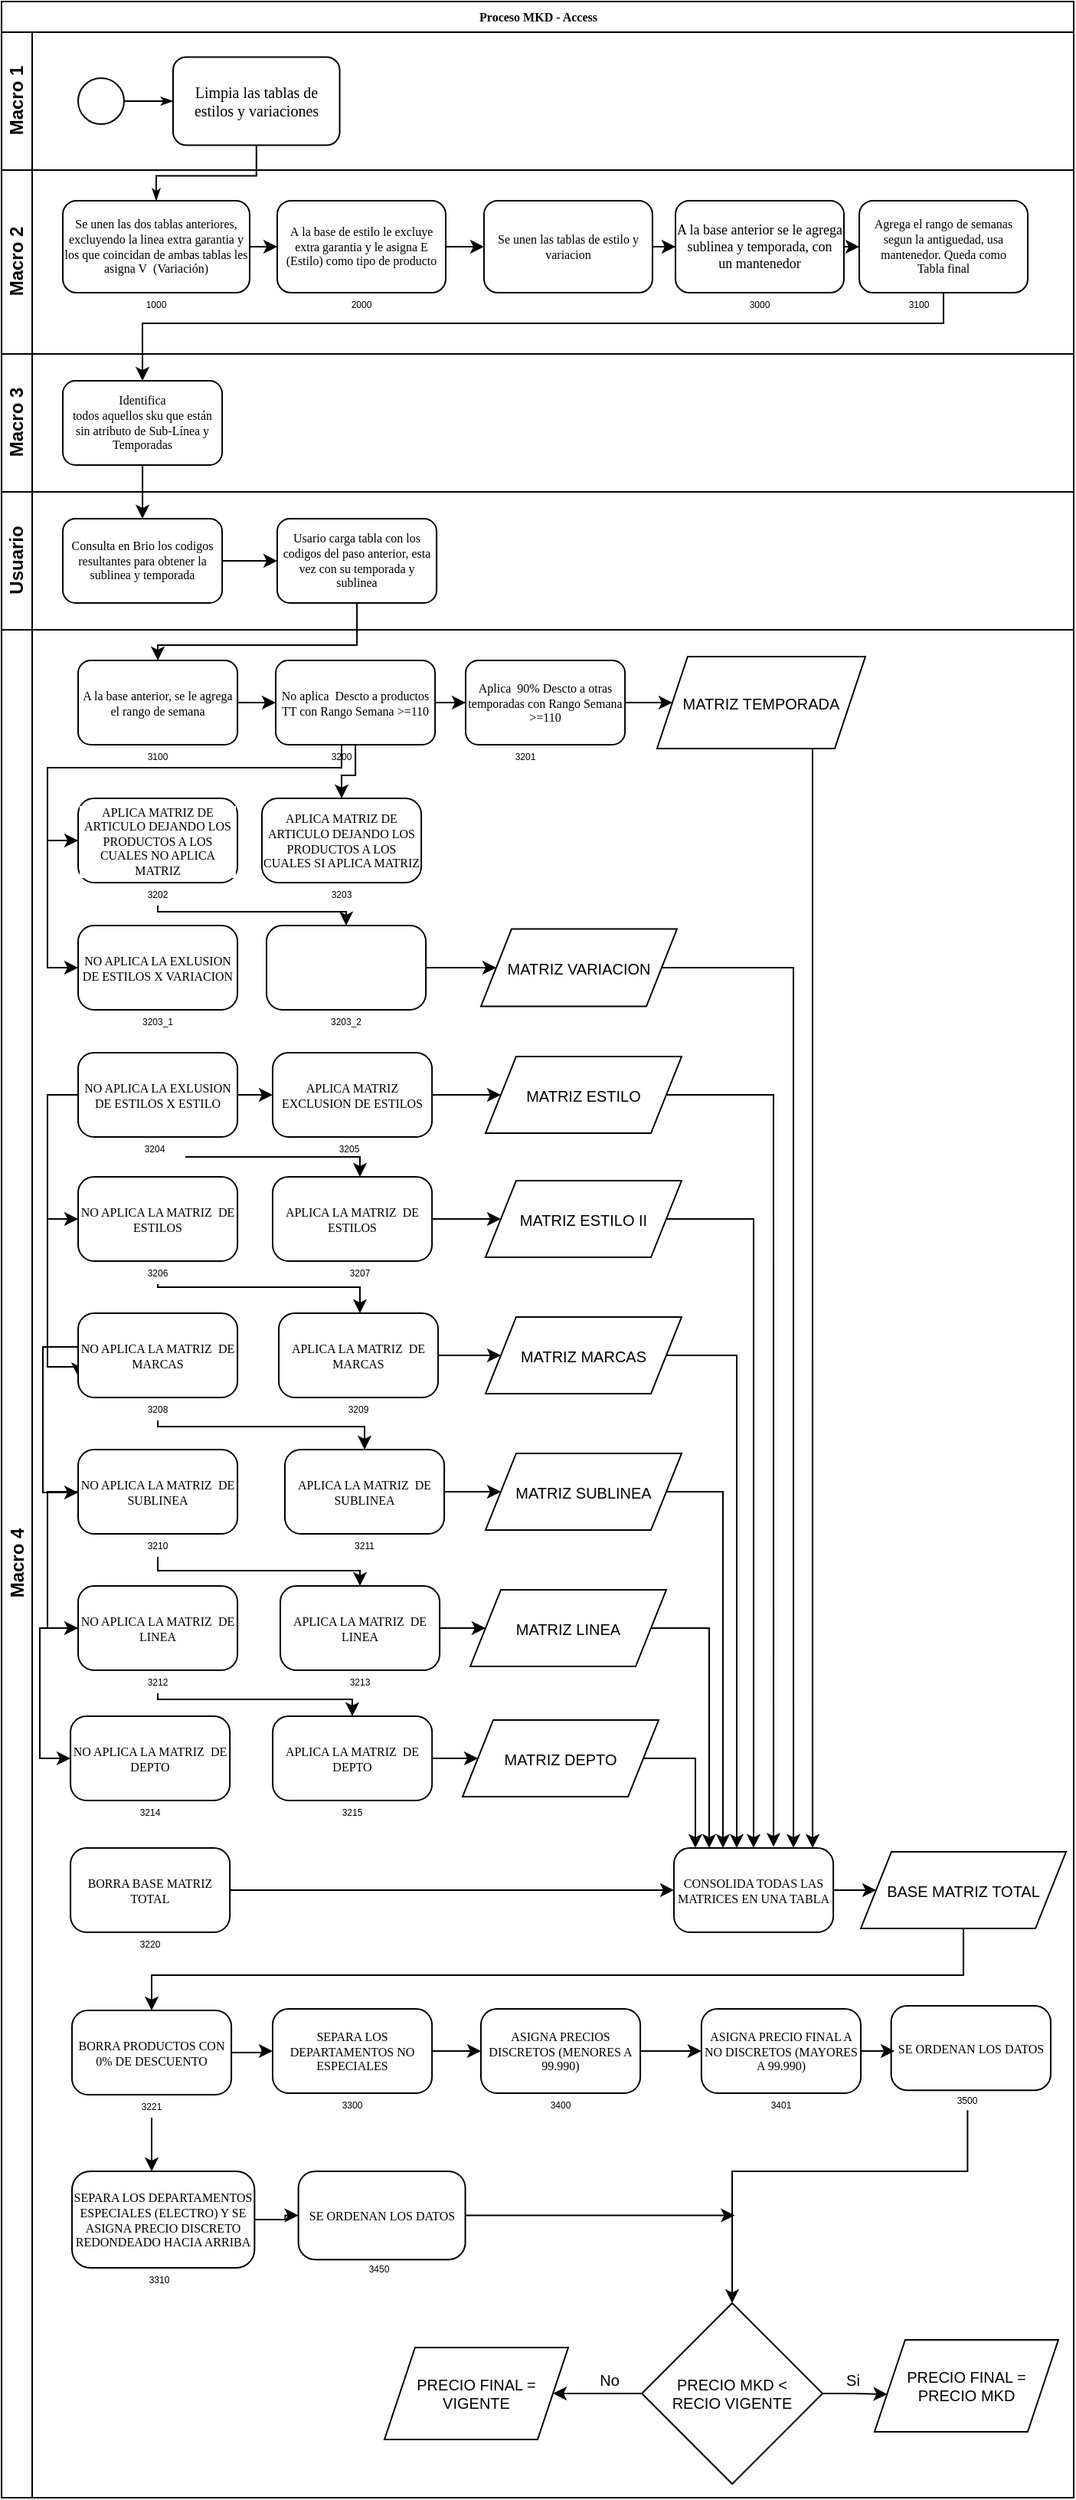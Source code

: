 <mxfile version="14.6.13" type="github">
  <diagram name="Page-1" id="c7488fd3-1785-93aa-aadb-54a6760d102a">
    <mxGraphModel dx="1447" dy="750" grid="0" gridSize="10" guides="1" tooltips="1" connect="1" arrows="1" fold="1" page="1" pageScale="1" pageWidth="1100" pageHeight="850" background="#ffffff" math="0" shadow="0">
      <root>
        <mxCell id="0" />
        <mxCell id="1" parent="0" />
        <mxCell id="2b4e8129b02d487f-1" value="Proceso MKD - Access" style="swimlane;html=1;childLayout=stackLayout;horizontal=1;startSize=20;horizontalStack=0;rounded=0;shadow=0;labelBackgroundColor=none;strokeWidth=1;fontFamily=Verdana;fontSize=8;align=center;" parent="1" vertex="1">
          <mxGeometry x="180" y="70" width="700" height="1629" as="geometry" />
        </mxCell>
        <mxCell id="2b4e8129b02d487f-2" value="Macro 1" style="swimlane;html=1;startSize=20;horizontal=0;" parent="2b4e8129b02d487f-1" vertex="1">
          <mxGeometry y="20" width="700" height="90" as="geometry" />
        </mxCell>
        <mxCell id="2b4e8129b02d487f-18" style="edgeStyle=orthogonalEdgeStyle;rounded=0;html=1;labelBackgroundColor=none;startArrow=none;startFill=0;startSize=5;endArrow=classicThin;endFill=1;endSize=5;jettySize=auto;orthogonalLoop=1;strokeWidth=1;fontFamily=Verdana;fontSize=8" parent="2b4e8129b02d487f-2" source="2b4e8129b02d487f-5" target="2b4e8129b02d487f-6" edge="1">
          <mxGeometry relative="1" as="geometry" />
        </mxCell>
        <mxCell id="2b4e8129b02d487f-5" value="" style="ellipse;whiteSpace=wrap;html=1;rounded=0;shadow=0;labelBackgroundColor=none;strokeWidth=1;fontFamily=Verdana;fontSize=8;align=center;" parent="2b4e8129b02d487f-2" vertex="1">
          <mxGeometry x="50" y="30" width="30" height="30" as="geometry" />
        </mxCell>
        <mxCell id="2b4e8129b02d487f-6" value="Limpia las tablas de estilos y variaciones" style="rounded=1;whiteSpace=wrap;html=1;shadow=0;labelBackgroundColor=none;strokeWidth=1;fontFamily=Verdana;fontSize=10;align=center;" parent="2b4e8129b02d487f-2" vertex="1">
          <mxGeometry x="112" y="16.25" width="108.78" height="57.5" as="geometry" />
        </mxCell>
        <mxCell id="2b4e8129b02d487f-24" style="edgeStyle=orthogonalEdgeStyle;rounded=0;html=1;labelBackgroundColor=none;startArrow=none;startFill=0;startSize=5;endArrow=classicThin;endFill=1;endSize=5;jettySize=auto;orthogonalLoop=1;strokeWidth=1;fontFamily=Verdana;fontSize=8" parent="2b4e8129b02d487f-1" source="2b4e8129b02d487f-6" target="2b4e8129b02d487f-12" edge="1">
          <mxGeometry relative="1" as="geometry" />
        </mxCell>
        <mxCell id="2b4e8129b02d487f-3" value="Macro 2" style="swimlane;html=1;startSize=20;horizontal=0;" parent="2b4e8129b02d487f-1" vertex="1">
          <mxGeometry y="110" width="700" height="120" as="geometry" />
        </mxCell>
        <mxCell id="4VyyNgtOQg0zBXDYQDEN-12" style="edgeStyle=orthogonalEdgeStyle;rounded=0;orthogonalLoop=1;jettySize=auto;html=1;entryX=0;entryY=0.5;entryDx=0;entryDy=0;" parent="2b4e8129b02d487f-3" source="2b4e8129b02d487f-12" target="4VyyNgtOQg0zBXDYQDEN-10" edge="1">
          <mxGeometry relative="1" as="geometry" />
        </mxCell>
        <mxCell id="2b4e8129b02d487f-12" value="&lt;p style=&quot;margin-top: 0pt ; margin-bottom: 0pt ; margin-left: 0in ; text-indent: 0in&quot;&gt;&lt;span style=&quot;font-family: &amp;#34;calibri&amp;#34;&quot;&gt;Se unen las dos tablas anteriores, excluyendo la linea extra garantia y los que coincidan de ambas tablas les asigna V&amp;nbsp; (Variación)&lt;/span&gt;&lt;/p&gt;" style="rounded=1;whiteSpace=wrap;html=1;shadow=0;labelBackgroundColor=none;strokeWidth=1;fontFamily=Verdana;fontSize=8;align=center;" parent="2b4e8129b02d487f-3" vertex="1">
          <mxGeometry x="40" y="20" width="122" height="60" as="geometry" />
        </mxCell>
        <mxCell id="4VyyNgtOQg0zBXDYQDEN-14" style="edgeStyle=orthogonalEdgeStyle;rounded=0;orthogonalLoop=1;jettySize=auto;html=1;entryX=0;entryY=0.5;entryDx=0;entryDy=0;" parent="2b4e8129b02d487f-3" source="4VyyNgtOQg0zBXDYQDEN-10" target="4VyyNgtOQg0zBXDYQDEN-13" edge="1">
          <mxGeometry relative="1" as="geometry" />
        </mxCell>
        <mxCell id="4VyyNgtOQg0zBXDYQDEN-10" value="&lt;p style=&quot;margin-top: 0pt ; margin-bottom: 0pt ; margin-left: 0in ; text-indent: 0in&quot;&gt;&lt;span style=&quot;font-family: &amp;#34;calibri&amp;#34;&quot;&gt;A&amp;nbsp;&lt;/span&gt;&lt;span style=&quot;font-family: &amp;#34;calibri&amp;#34; ; vertical-align: baseline&quot;&gt;la base de estilo le excluye extra garantia y le asigna E (Estilo) como tipo de producto&lt;/span&gt;&lt;/p&gt;" style="rounded=1;whiteSpace=wrap;html=1;shadow=0;labelBackgroundColor=none;strokeWidth=1;fontFamily=Verdana;fontSize=8;align=center;" parent="2b4e8129b02d487f-3" vertex="1">
          <mxGeometry x="180" y="20" width="110" height="60" as="geometry" />
        </mxCell>
        <mxCell id="4VyyNgtOQg0zBXDYQDEN-17" style="edgeStyle=orthogonalEdgeStyle;rounded=0;orthogonalLoop=1;jettySize=auto;html=1;entryX=0;entryY=0.5;entryDx=0;entryDy=0;" parent="2b4e8129b02d487f-3" source="4VyyNgtOQg0zBXDYQDEN-13" target="4VyyNgtOQg0zBXDYQDEN-16" edge="1">
          <mxGeometry relative="1" as="geometry" />
        </mxCell>
        <mxCell id="4VyyNgtOQg0zBXDYQDEN-13" value="&lt;p style=&quot;margin-top: 0pt ; margin-bottom: 0pt ; margin-left: 0in ; text-indent: 0in&quot;&gt;&lt;span style=&quot;font-family: &amp;#34;calibri&amp;#34;&quot;&gt;Se unen&amp;nbsp;&lt;/span&gt;&lt;span style=&quot;font-family: &amp;#34;calibri&amp;#34; ; vertical-align: baseline&quot;&gt;las tablas de estilo y variacion&lt;/span&gt;&lt;/p&gt;" style="rounded=1;whiteSpace=wrap;html=1;shadow=0;labelBackgroundColor=none;strokeWidth=1;fontFamily=Verdana;fontSize=8;align=center;" parent="2b4e8129b02d487f-3" vertex="1">
          <mxGeometry x="315" y="20" width="110" height="60" as="geometry" />
        </mxCell>
        <mxCell id="4VyyNgtOQg0zBXDYQDEN-20" style="edgeStyle=orthogonalEdgeStyle;rounded=0;orthogonalLoop=1;jettySize=auto;html=1;entryX=0;entryY=0.5;entryDx=0;entryDy=0;" parent="2b4e8129b02d487f-3" source="4VyyNgtOQg0zBXDYQDEN-16" target="4VyyNgtOQg0zBXDYQDEN-19" edge="1">
          <mxGeometry relative="1" as="geometry" />
        </mxCell>
        <mxCell id="4VyyNgtOQg0zBXDYQDEN-16" value="&lt;p style=&quot;margin-top: 0pt ; margin-bottom: 0pt ; margin-left: 0in ; text-indent: 0in ; font-size: 9px&quot;&gt;&lt;span style=&quot;font-family: &amp;#34;calibri&amp;#34;&quot;&gt;A la base anterior&lt;/span&gt;&lt;span style=&quot;font-family: &amp;#34;calibri&amp;#34; ; vertical-align: baseline&quot;&gt; se le agrega sublinea y temporada, con&lt;br&gt;un mantenedor&lt;/span&gt;&lt;/p&gt;" style="rounded=1;whiteSpace=wrap;html=1;shadow=0;labelBackgroundColor=none;strokeWidth=1;fontFamily=Verdana;fontSize=8;align=center;" parent="2b4e8129b02d487f-3" vertex="1">
          <mxGeometry x="440" y="20" width="110" height="60" as="geometry" />
        </mxCell>
        <mxCell id="4VyyNgtOQg0zBXDYQDEN-19" value="&lt;p style=&quot;margin-top: 0pt ; margin-bottom: 0pt ; margin-left: 0in ; text-indent: 0in&quot;&gt;&lt;font style=&quot;font-size: 8px&quot;&gt;&lt;span style=&quot;font-family: &amp;#34;calibri&amp;#34;&quot;&gt;Agrega el&amp;nbsp;&lt;/span&gt;&lt;span style=&quot;font-family: &amp;#34;calibri&amp;#34; ; vertical-align: baseline&quot;&gt;rango &lt;/span&gt;&lt;span style=&quot;font-family: &amp;#34;calibri&amp;#34;&quot;&gt;de semanas segun la antiguedad, usa&lt;br&gt;mantenedor. Queda&amp;nbsp;&lt;/span&gt;&lt;/font&gt;&lt;span style=&quot;font-family: &amp;#34;calibri&amp;#34; ; text-indent: 0in&quot;&gt;como&lt;/span&gt;&lt;/p&gt;&lt;p style=&quot;margin-top: 0pt ; margin-bottom: 0pt ; margin-left: 0in ; text-indent: 0in&quot;&gt;&lt;span style=&quot;font-family: &amp;#34;calibri&amp;#34;&quot;&gt;&lt;font style=&quot;font-size: 8px&quot;&gt;Tabla final&lt;/font&gt;&lt;/span&gt;&lt;/p&gt;" style="rounded=1;whiteSpace=wrap;html=1;shadow=0;labelBackgroundColor=none;strokeWidth=1;fontFamily=Verdana;fontSize=8;align=center;" parent="2b4e8129b02d487f-3" vertex="1">
          <mxGeometry x="560" y="20" width="110" height="60" as="geometry" />
        </mxCell>
        <mxCell id="xLXz4MAD2vCh0M7yTRHs-1" value="1000" style="text;html=1;strokeColor=none;fillColor=none;align=center;verticalAlign=middle;whiteSpace=wrap;rounded=0;fontSize=6;" vertex="1" parent="2b4e8129b02d487f-3">
          <mxGeometry x="81.0" y="80" width="40" height="15" as="geometry" />
        </mxCell>
        <mxCell id="xLXz4MAD2vCh0M7yTRHs-2" value="2000" style="text;html=1;strokeColor=none;fillColor=none;align=center;verticalAlign=middle;whiteSpace=wrap;rounded=0;fontSize=6;" vertex="1" parent="2b4e8129b02d487f-3">
          <mxGeometry x="215" y="80" width="40" height="15" as="geometry" />
        </mxCell>
        <mxCell id="xLXz4MAD2vCh0M7yTRHs-15" value="3000" style="text;html=1;strokeColor=none;fillColor=none;align=center;verticalAlign=middle;whiteSpace=wrap;rounded=0;fontSize=6;" vertex="1" parent="2b4e8129b02d487f-3">
          <mxGeometry x="475" y="80" width="40" height="15" as="geometry" />
        </mxCell>
        <mxCell id="xLXz4MAD2vCh0M7yTRHs-16" value="3100" style="text;html=1;strokeColor=none;fillColor=none;align=center;verticalAlign=middle;whiteSpace=wrap;rounded=0;fontSize=6;" vertex="1" parent="2b4e8129b02d487f-3">
          <mxGeometry x="579" y="80" width="40" height="15" as="geometry" />
        </mxCell>
        <mxCell id="2b4e8129b02d487f-4" value="Macro 3" style="swimlane;html=1;startSize=20;horizontal=0;" parent="2b4e8129b02d487f-1" vertex="1">
          <mxGeometry y="230" width="700" height="90" as="geometry">
            <mxRectangle y="110" width="680" height="20" as="alternateBounds" />
          </mxGeometry>
        </mxCell>
        <mxCell id="2b4e8129b02d487f-14" value="&lt;p style=&quot;margin-top: 0pt; margin-bottom: 0pt; margin-left: 0in; text-indent: 0in; font-size: 8px;&quot;&gt;&lt;span style=&quot;font-family: calibri; font-size: 8px;&quot;&gt;Identifica&lt;br style=&quot;font-size: 8px;&quot;&gt;todos aquellos sku que están&lt;/span&gt;&lt;span style=&quot;font-family: calibri; vertical-align: baseline; font-size: 8px;&quot;&gt; sin atributo de Sub-Línea y&lt;br style=&quot;font-size: 8px;&quot;&gt;Temporadas&lt;/span&gt;&lt;/p&gt;" style="rounded=1;whiteSpace=wrap;html=1;shadow=0;labelBackgroundColor=none;strokeWidth=1;fontFamily=Verdana;fontSize=8;align=center;" parent="2b4e8129b02d487f-4" vertex="1">
          <mxGeometry x="40" y="17.5" width="104.05" height="55" as="geometry" />
        </mxCell>
        <mxCell id="4VyyNgtOQg0zBXDYQDEN-2" value="Usuario" style="swimlane;html=1;startSize=20;horizontal=0;" parent="2b4e8129b02d487f-1" vertex="1">
          <mxGeometry y="320" width="700" height="90" as="geometry" />
        </mxCell>
        <mxCell id="4VyyNgtOQg0zBXDYQDEN-42" style="edgeStyle=orthogonalEdgeStyle;rounded=0;orthogonalLoop=1;jettySize=auto;html=1;entryX=0;entryY=0.5;entryDx=0;entryDy=0;fontSize=8;" parent="4VyyNgtOQg0zBXDYQDEN-2" source="4VyyNgtOQg0zBXDYQDEN-36" target="4VyyNgtOQg0zBXDYQDEN-41" edge="1">
          <mxGeometry relative="1" as="geometry" />
        </mxCell>
        <mxCell id="4VyyNgtOQg0zBXDYQDEN-36" value="&lt;p style=&quot;margin-top: 0pt ; margin-bottom: 0pt ; margin-left: 0in ; text-indent: 0in ; font-size: 8px&quot;&gt;&lt;font face=&quot;calibri&quot;&gt;Consulta en Brio los codigos resultantes para obtener la sublinea y temporada&lt;/font&gt;&lt;/p&gt;" style="rounded=1;whiteSpace=wrap;html=1;shadow=0;labelBackgroundColor=none;strokeWidth=1;fontFamily=Verdana;fontSize=8;align=center;" parent="4VyyNgtOQg0zBXDYQDEN-2" vertex="1">
          <mxGeometry x="40" y="17.5" width="104.05" height="55" as="geometry" />
        </mxCell>
        <mxCell id="4VyyNgtOQg0zBXDYQDEN-41" value="&lt;font face=&quot;calibri&quot;&gt;Usario carga tabla con los codigos del paso anterior, esta vez con su temporada y sublinea&lt;/font&gt;" style="rounded=1;whiteSpace=wrap;html=1;shadow=0;labelBackgroundColor=none;strokeWidth=1;fontFamily=Verdana;fontSize=8;align=center;" parent="4VyyNgtOQg0zBXDYQDEN-2" vertex="1">
          <mxGeometry x="180" y="17.5" width="104.05" height="55" as="geometry" />
        </mxCell>
        <mxCell id="4VyyNgtOQg0zBXDYQDEN-25" style="edgeStyle=orthogonalEdgeStyle;rounded=0;orthogonalLoop=1;jettySize=auto;html=1;entryX=0.5;entryY=0;entryDx=0;entryDy=0;" parent="2b4e8129b02d487f-1" source="4VyyNgtOQg0zBXDYQDEN-19" target="2b4e8129b02d487f-14" edge="1">
          <mxGeometry relative="1" as="geometry">
            <mxPoint x="615" y="220" as="targetPoint" />
            <Array as="points">
              <mxPoint x="615" y="210" />
              <mxPoint x="92" y="210" />
            </Array>
          </mxGeometry>
        </mxCell>
        <mxCell id="4VyyNgtOQg0zBXDYQDEN-47" style="edgeStyle=orthogonalEdgeStyle;rounded=0;orthogonalLoop=1;jettySize=auto;html=1;entryX=0.5;entryY=0;entryDx=0;entryDy=0;fontSize=8;" parent="2b4e8129b02d487f-1" source="4VyyNgtOQg0zBXDYQDEN-41" target="4VyyNgtOQg0zBXDYQDEN-45" edge="1">
          <mxGeometry relative="1" as="geometry">
            <Array as="points">
              <mxPoint x="232" y="420" />
              <mxPoint x="102" y="420" />
            </Array>
          </mxGeometry>
        </mxCell>
        <mxCell id="4VyyNgtOQg0zBXDYQDEN-60" style="edgeStyle=orthogonalEdgeStyle;rounded=0;orthogonalLoop=1;jettySize=auto;html=1;entryX=0.5;entryY=0;entryDx=0;entryDy=0;fontSize=6;" parent="2b4e8129b02d487f-1" source="2b4e8129b02d487f-14" target="4VyyNgtOQg0zBXDYQDEN-36" edge="1">
          <mxGeometry relative="1" as="geometry" />
        </mxCell>
        <mxCell id="4VyyNgtOQg0zBXDYQDEN-43" value="Macro 4" style="swimlane;html=1;startSize=20;horizontal=0;" parent="2b4e8129b02d487f-1" vertex="1">
          <mxGeometry y="410" width="700" height="1219" as="geometry">
            <mxRectangle y="110" width="680" height="20" as="alternateBounds" />
          </mxGeometry>
        </mxCell>
        <mxCell id="4VyyNgtOQg0zBXDYQDEN-62" style="edgeStyle=orthogonalEdgeStyle;rounded=0;orthogonalLoop=1;jettySize=auto;html=1;entryX=0;entryY=0.5;entryDx=0;entryDy=0;fontSize=6;" parent="4VyyNgtOQg0zBXDYQDEN-43" source="4VyyNgtOQg0zBXDYQDEN-45" target="4VyyNgtOQg0zBXDYQDEN-61" edge="1">
          <mxGeometry relative="1" as="geometry" />
        </mxCell>
        <mxCell id="4VyyNgtOQg0zBXDYQDEN-45" value="&lt;font face=&quot;calibri&quot;&gt;A la base anterior, se le agrega el rango de semana&lt;/font&gt;" style="rounded=1;whiteSpace=wrap;html=1;shadow=0;labelBackgroundColor=none;strokeWidth=1;fontFamily=Verdana;fontSize=8;align=center;" parent="4VyyNgtOQg0zBXDYQDEN-43" vertex="1">
          <mxGeometry x="50" y="20" width="104.05" height="55" as="geometry" />
        </mxCell>
        <mxCell id="4VyyNgtOQg0zBXDYQDEN-53" value="3100" style="text;html=1;strokeColor=none;fillColor=none;align=center;verticalAlign=middle;whiteSpace=wrap;rounded=0;fontSize=6;" parent="4VyyNgtOQg0zBXDYQDEN-43" vertex="1">
          <mxGeometry x="82.03" y="75" width="40" height="15" as="geometry" />
        </mxCell>
        <mxCell id="4VyyNgtOQg0zBXDYQDEN-66" style="edgeStyle=orthogonalEdgeStyle;rounded=0;orthogonalLoop=1;jettySize=auto;html=1;entryX=0;entryY=0.5;entryDx=0;entryDy=0;fontSize=6;" parent="4VyyNgtOQg0zBXDYQDEN-43" source="4VyyNgtOQg0zBXDYQDEN-61" target="4VyyNgtOQg0zBXDYQDEN-64" edge="1">
          <mxGeometry relative="1" as="geometry" />
        </mxCell>
        <mxCell id="xLXz4MAD2vCh0M7yTRHs-23" style="edgeStyle=orthogonalEdgeStyle;rounded=0;orthogonalLoop=1;jettySize=auto;html=1;entryX=0;entryY=0.5;entryDx=0;entryDy=0;fontSize=10;" edge="1" parent="4VyyNgtOQg0zBXDYQDEN-43" source="4VyyNgtOQg0zBXDYQDEN-61" target="4VyyNgtOQg0zBXDYQDEN-67">
          <mxGeometry relative="1" as="geometry">
            <Array as="points">
              <mxPoint x="222" y="90" />
              <mxPoint x="30" y="90" />
              <mxPoint x="30" y="138" />
            </Array>
          </mxGeometry>
        </mxCell>
        <mxCell id="xLXz4MAD2vCh0M7yTRHs-24" style="edgeStyle=orthogonalEdgeStyle;rounded=0;orthogonalLoop=1;jettySize=auto;html=1;entryX=0.5;entryY=0;entryDx=0;entryDy=0;fontSize=10;" edge="1" parent="4VyyNgtOQg0zBXDYQDEN-43" source="4VyyNgtOQg0zBXDYQDEN-61" target="4VyyNgtOQg0zBXDYQDEN-70">
          <mxGeometry relative="1" as="geometry" />
        </mxCell>
        <mxCell id="4VyyNgtOQg0zBXDYQDEN-61" value="&lt;font face=&quot;calibri&quot;&gt;No aplica&amp;nbsp; Descto a productos TT con Rango Semana &amp;gt;=110&lt;/font&gt;" style="rounded=1;whiteSpace=wrap;html=1;shadow=0;labelBackgroundColor=none;strokeWidth=1;fontFamily=Verdana;fontSize=8;align=center;" parent="4VyyNgtOQg0zBXDYQDEN-43" vertex="1">
          <mxGeometry x="179" y="20" width="104.05" height="55" as="geometry" />
        </mxCell>
        <mxCell id="4VyyNgtOQg0zBXDYQDEN-63" value="3200" style="text;html=1;strokeColor=none;fillColor=none;align=center;verticalAlign=middle;whiteSpace=wrap;rounded=0;fontSize=6;" parent="4VyyNgtOQg0zBXDYQDEN-43" vertex="1">
          <mxGeometry x="202.03" y="75" width="40" height="15" as="geometry" />
        </mxCell>
        <mxCell id="xLXz4MAD2vCh0M7yTRHs-22" style="edgeStyle=orthogonalEdgeStyle;rounded=0;orthogonalLoop=1;jettySize=auto;html=1;entryX=0;entryY=0.5;entryDx=0;entryDy=0;fontSize=10;" edge="1" parent="4VyyNgtOQg0zBXDYQDEN-43" source="4VyyNgtOQg0zBXDYQDEN-64" target="xLXz4MAD2vCh0M7yTRHs-18">
          <mxGeometry relative="1" as="geometry" />
        </mxCell>
        <mxCell id="4VyyNgtOQg0zBXDYQDEN-64" value="&lt;font face=&quot;calibri&quot;&gt;Aplica&amp;nbsp; 90% Descto a otras temporadas&amp;nbsp;&lt;/font&gt;&lt;span style=&quot;font-family: &amp;#34;calibri&amp;#34;&quot;&gt;con Rango Semana &amp;gt;=110&lt;/span&gt;" style="rounded=1;whiteSpace=wrap;html=1;shadow=0;labelBackgroundColor=none;strokeWidth=1;fontFamily=Verdana;fontSize=8;align=center;" parent="4VyyNgtOQg0zBXDYQDEN-43" vertex="1">
          <mxGeometry x="303" y="20" width="104.05" height="55" as="geometry" />
        </mxCell>
        <mxCell id="4VyyNgtOQg0zBXDYQDEN-65" value="3201" style="text;html=1;strokeColor=none;fillColor=none;align=center;verticalAlign=middle;whiteSpace=wrap;rounded=0;fontSize=6;" parent="4VyyNgtOQg0zBXDYQDEN-43" vertex="1">
          <mxGeometry x="322.03" y="75" width="40" height="15" as="geometry" />
        </mxCell>
        <mxCell id="xLXz4MAD2vCh0M7yTRHs-171" style="edgeStyle=orthogonalEdgeStyle;rounded=0;orthogonalLoop=1;jettySize=auto;html=1;entryX=0.87;entryY=0;entryDx=0;entryDy=0;entryPerimeter=0;fontSize=10;" edge="1" parent="4VyyNgtOQg0zBXDYQDEN-43" source="xLXz4MAD2vCh0M7yTRHs-18" target="xLXz4MAD2vCh0M7yTRHs-158">
          <mxGeometry relative="1" as="geometry">
            <Array as="points">
              <mxPoint x="530" y="436" />
            </Array>
          </mxGeometry>
        </mxCell>
        <mxCell id="xLXz4MAD2vCh0M7yTRHs-18" value="MATRIZ TEMPORADA" style="shape=parallelogram;perimeter=parallelogramPerimeter;whiteSpace=wrap;html=1;fixedSize=1;fontSize=10;" vertex="1" parent="4VyyNgtOQg0zBXDYQDEN-43">
          <mxGeometry x="427.97" y="17.5" width="136.03" height="60" as="geometry" />
        </mxCell>
        <mxCell id="xLXz4MAD2vCh0M7yTRHs-20" value="" style="group" vertex="1" connectable="0" parent="4VyyNgtOQg0zBXDYQDEN-43">
          <mxGeometry x="170" y="110" width="104.05" height="70" as="geometry" />
        </mxCell>
        <mxCell id="4VyyNgtOQg0zBXDYQDEN-70" value="&lt;font face=&quot;calibri&quot;&gt;APLICA MATRIZ DE ARTICULO DEJANDO LOS PRODUCTOS A LOS CUALES SI APLICA MATRIZ&lt;/font&gt;" style="rounded=1;whiteSpace=wrap;html=1;shadow=0;labelBackgroundColor=#ffffff;strokeWidth=1;fontFamily=Verdana;fontSize=8;align=center;arcSize=19;" parent="xLXz4MAD2vCh0M7yTRHs-20" vertex="1">
          <mxGeometry width="104.05" height="55" as="geometry" />
        </mxCell>
        <mxCell id="4VyyNgtOQg0zBXDYQDEN-71" value="3203" style="text;html=1;strokeColor=none;fillColor=none;align=center;verticalAlign=middle;whiteSpace=wrap;rounded=0;fontSize=6;" parent="xLXz4MAD2vCh0M7yTRHs-20" vertex="1">
          <mxGeometry x="32.03" y="55" width="40" height="15" as="geometry" />
        </mxCell>
        <mxCell id="xLXz4MAD2vCh0M7yTRHs-21" value="" style="group" vertex="1" connectable="0" parent="4VyyNgtOQg0zBXDYQDEN-43">
          <mxGeometry x="50" y="110" width="104.05" height="70" as="geometry" />
        </mxCell>
        <mxCell id="4VyyNgtOQg0zBXDYQDEN-67" value="&lt;font face=&quot;calibri&quot;&gt;APLICA MATRIZ DE ARTICULO DEJANDO LOS PRODUCTOS A LOS CUALES NO APLICA MATRIZ&lt;/font&gt;" style="rounded=1;whiteSpace=wrap;html=1;shadow=0;labelBackgroundColor=#ffffff;strokeWidth=1;fontFamily=Verdana;fontSize=8;align=center;arcSize=19;" parent="xLXz4MAD2vCh0M7yTRHs-21" vertex="1">
          <mxGeometry width="104.05" height="55" as="geometry" />
        </mxCell>
        <mxCell id="4VyyNgtOQg0zBXDYQDEN-68" value="3202" style="text;html=1;strokeColor=none;fillColor=none;align=center;verticalAlign=middle;whiteSpace=wrap;rounded=0;fontSize=6;" parent="xLXz4MAD2vCh0M7yTRHs-21" vertex="1">
          <mxGeometry x="32.03" y="55" width="40" height="15" as="geometry" />
        </mxCell>
        <mxCell id="4VyyNgtOQg0zBXDYQDEN-89" value="" style="group" parent="4VyyNgtOQg0zBXDYQDEN-43" vertex="1" connectable="0">
          <mxGeometry x="50.0" y="276" width="104.05" height="70" as="geometry" />
        </mxCell>
        <mxCell id="4VyyNgtOQg0zBXDYQDEN-85" value="NO APLICA LA EXLUSION DE ESTILOS X ESTILO" style="rounded=1;whiteSpace=wrap;html=1;shadow=0;labelBackgroundColor=#ffffff;strokeWidth=1;fontFamily=Verdana;fontSize=8;align=center;arcSize=19;" parent="4VyyNgtOQg0zBXDYQDEN-89" vertex="1">
          <mxGeometry width="104.05" height="55" as="geometry" />
        </mxCell>
        <mxCell id="4VyyNgtOQg0zBXDYQDEN-87" value="3204" style="text;html=1;strokeColor=none;fillColor=none;align=center;verticalAlign=middle;whiteSpace=wrap;rounded=0;fontSize=6;" parent="4VyyNgtOQg0zBXDYQDEN-89" vertex="1">
          <mxGeometry x="30" y="55" width="40" height="15" as="geometry" />
        </mxCell>
        <mxCell id="xLXz4MAD2vCh0M7yTRHs-50" style="edgeStyle=orthogonalEdgeStyle;rounded=0;orthogonalLoop=1;jettySize=auto;html=1;entryX=0;entryY=0.75;entryDx=0;entryDy=0;fontSize=10;" edge="1" parent="4VyyNgtOQg0zBXDYQDEN-43" source="4VyyNgtOQg0zBXDYQDEN-108" target="xLXz4MAD2vCh0M7yTRHs-47">
          <mxGeometry relative="1" as="geometry">
            <Array as="points">
              <mxPoint x="30" y="384" />
              <mxPoint x="30" y="481" />
            </Array>
          </mxGeometry>
        </mxCell>
        <mxCell id="4VyyNgtOQg0zBXDYQDEN-108" value="NO APLICA LA MATRIZ&amp;nbsp; DE ESTILOS" style="rounded=1;whiteSpace=wrap;html=1;shadow=0;labelBackgroundColor=#ffffff;strokeWidth=1;fontFamily=Verdana;fontSize=8;align=center;arcSize=19;" parent="4VyyNgtOQg0zBXDYQDEN-43" vertex="1">
          <mxGeometry x="50.0" y="357" width="104.05" height="55" as="geometry" />
        </mxCell>
        <mxCell id="xLXz4MAD2vCh0M7yTRHs-25" value="" style="group" vertex="1" connectable="0" parent="4VyyNgtOQg0zBXDYQDEN-43">
          <mxGeometry x="50" y="193" width="104.05" height="70" as="geometry" />
        </mxCell>
        <mxCell id="xLXz4MAD2vCh0M7yTRHs-26" value="&lt;font face=&quot;calibri&quot;&gt;NO APLICA LA EXLUSION DE ESTILOS X VARIACION&lt;/font&gt;" style="rounded=1;whiteSpace=wrap;html=1;shadow=0;labelBackgroundColor=#ffffff;strokeWidth=1;fontFamily=Verdana;fontSize=8;align=center;arcSize=19;" vertex="1" parent="xLXz4MAD2vCh0M7yTRHs-25">
          <mxGeometry width="104.05" height="55" as="geometry" />
        </mxCell>
        <mxCell id="xLXz4MAD2vCh0M7yTRHs-27" value="3203_1" style="text;html=1;strokeColor=none;fillColor=none;align=center;verticalAlign=middle;whiteSpace=wrap;rounded=0;fontSize=6;" vertex="1" parent="xLXz4MAD2vCh0M7yTRHs-25">
          <mxGeometry x="32.03" y="55" width="40" height="15" as="geometry" />
        </mxCell>
        <mxCell id="xLXz4MAD2vCh0M7yTRHs-28" value="" style="group" vertex="1" connectable="0" parent="4VyyNgtOQg0zBXDYQDEN-43">
          <mxGeometry x="173" y="193" width="104.05" height="70" as="geometry" />
        </mxCell>
        <mxCell id="xLXz4MAD2vCh0M7yTRHs-29" value="" style="rounded=1;whiteSpace=wrap;html=1;shadow=0;labelBackgroundColor=#ffffff;strokeWidth=1;fontFamily=Verdana;fontSize=8;align=center;arcSize=19;" vertex="1" parent="xLXz4MAD2vCh0M7yTRHs-28">
          <mxGeometry width="104.05" height="55" as="geometry" />
        </mxCell>
        <mxCell id="xLXz4MAD2vCh0M7yTRHs-30" value="3203_2" style="text;html=1;strokeColor=none;fillColor=none;align=center;verticalAlign=middle;whiteSpace=wrap;rounded=0;fontSize=6;" vertex="1" parent="xLXz4MAD2vCh0M7yTRHs-28">
          <mxGeometry x="32.03" y="55" width="40" height="15" as="geometry" />
        </mxCell>
        <mxCell id="xLXz4MAD2vCh0M7yTRHs-170" style="edgeStyle=orthogonalEdgeStyle;rounded=0;orthogonalLoop=1;jettySize=auto;html=1;entryX=0.75;entryY=0;entryDx=0;entryDy=0;fontSize=10;" edge="1" parent="4VyyNgtOQg0zBXDYQDEN-43" source="xLXz4MAD2vCh0M7yTRHs-33" target="xLXz4MAD2vCh0M7yTRHs-158">
          <mxGeometry relative="1" as="geometry">
            <Array as="points">
              <mxPoint x="517" y="221" />
            </Array>
          </mxGeometry>
        </mxCell>
        <mxCell id="xLXz4MAD2vCh0M7yTRHs-33" value="MATRIZ VARIACION" style="shape=parallelogram;perimeter=parallelogramPerimeter;whiteSpace=wrap;html=1;fixedSize=1;fontSize=10;" vertex="1" parent="4VyyNgtOQg0zBXDYQDEN-43">
          <mxGeometry x="313" y="195.25" width="128" height="50.5" as="geometry" />
        </mxCell>
        <mxCell id="xLXz4MAD2vCh0M7yTRHs-34" style="edgeStyle=orthogonalEdgeStyle;rounded=0;orthogonalLoop=1;jettySize=auto;html=1;entryX=0;entryY=0.5;entryDx=0;entryDy=0;fontSize=10;" edge="1" parent="4VyyNgtOQg0zBXDYQDEN-43" source="xLXz4MAD2vCh0M7yTRHs-29" target="xLXz4MAD2vCh0M7yTRHs-33">
          <mxGeometry relative="1" as="geometry" />
        </mxCell>
        <mxCell id="4VyyNgtOQg0zBXDYQDEN-103" value="" style="group" parent="4VyyNgtOQg0zBXDYQDEN-43" vertex="1" connectable="0">
          <mxGeometry x="177.0" y="276" width="104.05" height="70" as="geometry" />
        </mxCell>
        <mxCell id="4VyyNgtOQg0zBXDYQDEN-101" value="3205" style="text;html=1;strokeColor=none;fillColor=none;align=center;verticalAlign=middle;whiteSpace=wrap;rounded=0;fontSize=6;" parent="4VyyNgtOQg0zBXDYQDEN-103" vertex="1">
          <mxGeometry x="30" y="55" width="40" height="15" as="geometry" />
        </mxCell>
        <mxCell id="4VyyNgtOQg0zBXDYQDEN-102" value="APLICA MATRIZ EXCLUSION DE ESTILOS" style="rounded=1;whiteSpace=wrap;html=1;shadow=0;labelBackgroundColor=#ffffff;strokeWidth=1;fontFamily=Verdana;fontSize=8;align=center;arcSize=19;" parent="4VyyNgtOQg0zBXDYQDEN-103" vertex="1">
          <mxGeometry width="104.05" height="55" as="geometry" />
        </mxCell>
        <mxCell id="xLXz4MAD2vCh0M7yTRHs-38" style="edgeStyle=orthogonalEdgeStyle;rounded=0;orthogonalLoop=1;jettySize=auto;html=1;entryX=0;entryY=0.5;entryDx=0;entryDy=0;fontSize=10;" edge="1" parent="4VyyNgtOQg0zBXDYQDEN-43" source="4VyyNgtOQg0zBXDYQDEN-85" target="4VyyNgtOQg0zBXDYQDEN-102">
          <mxGeometry relative="1" as="geometry" />
        </mxCell>
        <mxCell id="xLXz4MAD2vCh0M7yTRHs-169" style="edgeStyle=orthogonalEdgeStyle;rounded=0;orthogonalLoop=1;jettySize=auto;html=1;fontSize=10;entryX=0.625;entryY=-0.014;entryDx=0;entryDy=0;entryPerimeter=0;" edge="1" parent="4VyyNgtOQg0zBXDYQDEN-43" source="xLXz4MAD2vCh0M7yTRHs-39" target="xLXz4MAD2vCh0M7yTRHs-158">
          <mxGeometry relative="1" as="geometry">
            <mxPoint x="504" y="794" as="targetPoint" />
            <Array as="points">
              <mxPoint x="504" y="304" />
            </Array>
          </mxGeometry>
        </mxCell>
        <mxCell id="xLXz4MAD2vCh0M7yTRHs-39" value="MATRIZ ESTILO" style="shape=parallelogram;perimeter=parallelogramPerimeter;whiteSpace=wrap;html=1;fixedSize=1;fontSize=10;" vertex="1" parent="4VyyNgtOQg0zBXDYQDEN-43">
          <mxGeometry x="316" y="278.5" width="128" height="50" as="geometry" />
        </mxCell>
        <mxCell id="xLXz4MAD2vCh0M7yTRHs-40" style="edgeStyle=orthogonalEdgeStyle;rounded=0;orthogonalLoop=1;jettySize=auto;html=1;entryX=0;entryY=0.5;entryDx=0;entryDy=0;fontSize=10;" edge="1" parent="4VyyNgtOQg0zBXDYQDEN-43" source="4VyyNgtOQg0zBXDYQDEN-102" target="xLXz4MAD2vCh0M7yTRHs-39">
          <mxGeometry relative="1" as="geometry" />
        </mxCell>
        <mxCell id="xLXz4MAD2vCh0M7yTRHs-41" style="edgeStyle=orthogonalEdgeStyle;rounded=0;orthogonalLoop=1;jettySize=auto;html=1;entryX=0;entryY=0.5;entryDx=0;entryDy=0;fontSize=10;" edge="1" parent="4VyyNgtOQg0zBXDYQDEN-43" source="4VyyNgtOQg0zBXDYQDEN-85" target="4VyyNgtOQg0zBXDYQDEN-108">
          <mxGeometry relative="1" as="geometry">
            <Array as="points">
              <mxPoint x="30" y="304" />
              <mxPoint x="30" y="385" />
            </Array>
          </mxGeometry>
        </mxCell>
        <mxCell id="xLXz4MAD2vCh0M7yTRHs-46" style="edgeStyle=orthogonalEdgeStyle;rounded=0;orthogonalLoop=1;jettySize=auto;html=1;entryX=0;entryY=0.5;entryDx=0;entryDy=0;fontSize=10;" edge="1" parent="4VyyNgtOQg0zBXDYQDEN-43" source="xLXz4MAD2vCh0M7yTRHs-42" target="xLXz4MAD2vCh0M7yTRHs-45">
          <mxGeometry relative="1" as="geometry" />
        </mxCell>
        <mxCell id="xLXz4MAD2vCh0M7yTRHs-42" value="APLICA LA MATRIZ&amp;nbsp; DE ESTILOS" style="rounded=1;whiteSpace=wrap;html=1;shadow=0;labelBackgroundColor=#ffffff;strokeWidth=1;fontFamily=Verdana;fontSize=8;align=center;arcSize=19;" vertex="1" parent="4VyyNgtOQg0zBXDYQDEN-43">
          <mxGeometry x="177.0" y="357" width="104.05" height="55" as="geometry" />
        </mxCell>
        <mxCell id="xLXz4MAD2vCh0M7yTRHs-43" value="3207" style="text;html=1;strokeColor=none;fillColor=none;align=center;verticalAlign=middle;whiteSpace=wrap;rounded=0;fontSize=6;" vertex="1" parent="4VyyNgtOQg0zBXDYQDEN-43">
          <mxGeometry x="214.03" y="412" width="40" height="15" as="geometry" />
        </mxCell>
        <mxCell id="xLXz4MAD2vCh0M7yTRHs-44" style="edgeStyle=orthogonalEdgeStyle;rounded=0;orthogonalLoop=1;jettySize=auto;html=1;fontSize=10;" edge="1" parent="4VyyNgtOQg0zBXDYQDEN-43" source="4VyyNgtOQg0zBXDYQDEN-87" target="xLXz4MAD2vCh0M7yTRHs-42">
          <mxGeometry relative="1" as="geometry">
            <Array as="points">
              <mxPoint x="234" y="344" />
            </Array>
          </mxGeometry>
        </mxCell>
        <mxCell id="xLXz4MAD2vCh0M7yTRHs-168" style="edgeStyle=orthogonalEdgeStyle;rounded=0;orthogonalLoop=1;jettySize=auto;html=1;fontSize=10;" edge="1" parent="4VyyNgtOQg0zBXDYQDEN-43" source="xLXz4MAD2vCh0M7yTRHs-45" target="xLXz4MAD2vCh0M7yTRHs-158">
          <mxGeometry relative="1" as="geometry">
            <Array as="points">
              <mxPoint x="491" y="385" />
            </Array>
          </mxGeometry>
        </mxCell>
        <mxCell id="xLXz4MAD2vCh0M7yTRHs-45" value="MATRIZ ESTILO II" style="shape=parallelogram;perimeter=parallelogramPerimeter;whiteSpace=wrap;html=1;fixedSize=1;fontSize=10;" vertex="1" parent="4VyyNgtOQg0zBXDYQDEN-43">
          <mxGeometry x="316" y="359.5" width="128" height="50" as="geometry" />
        </mxCell>
        <mxCell id="xLXz4MAD2vCh0M7yTRHs-49" value="" style="group" vertex="1" connectable="0" parent="4VyyNgtOQg0zBXDYQDEN-43">
          <mxGeometry x="50.0" y="446" width="104.05" height="70" as="geometry" />
        </mxCell>
        <mxCell id="xLXz4MAD2vCh0M7yTRHs-47" value="NO APLICA LA MATRIZ&amp;nbsp; DE MARCAS" style="rounded=1;whiteSpace=wrap;html=1;shadow=0;labelBackgroundColor=#ffffff;strokeWidth=1;fontFamily=Verdana;fontSize=8;align=center;arcSize=19;" vertex="1" parent="xLXz4MAD2vCh0M7yTRHs-49">
          <mxGeometry width="104.05" height="55" as="geometry" />
        </mxCell>
        <mxCell id="xLXz4MAD2vCh0M7yTRHs-48" value="3208" style="text;html=1;strokeColor=none;fillColor=none;align=center;verticalAlign=middle;whiteSpace=wrap;rounded=0;fontSize=6;" vertex="1" parent="xLXz4MAD2vCh0M7yTRHs-49">
          <mxGeometry x="32.03" y="55" width="40" height="15" as="geometry" />
        </mxCell>
        <mxCell id="xLXz4MAD2vCh0M7yTRHs-52" value="" style="group" vertex="1" connectable="0" parent="4VyyNgtOQg0zBXDYQDEN-43">
          <mxGeometry x="181.0" y="446" width="104.05" height="70" as="geometry" />
        </mxCell>
        <mxCell id="xLXz4MAD2vCh0M7yTRHs-53" value="APLICA LA MATRIZ&amp;nbsp; DE MARCAS" style="rounded=1;whiteSpace=wrap;html=1;shadow=0;labelBackgroundColor=#ffffff;strokeWidth=1;fontFamily=Verdana;fontSize=8;align=center;arcSize=19;" vertex="1" parent="xLXz4MAD2vCh0M7yTRHs-52">
          <mxGeometry width="104.05" height="55" as="geometry" />
        </mxCell>
        <mxCell id="xLXz4MAD2vCh0M7yTRHs-54" value="3209" style="text;html=1;strokeColor=none;fillColor=none;align=center;verticalAlign=middle;whiteSpace=wrap;rounded=0;fontSize=6;" vertex="1" parent="xLXz4MAD2vCh0M7yTRHs-52">
          <mxGeometry x="32.03" y="55" width="40" height="15" as="geometry" />
        </mxCell>
        <mxCell id="xLXz4MAD2vCh0M7yTRHs-56" value="" style="group" vertex="1" connectable="0" parent="4VyyNgtOQg0zBXDYQDEN-43">
          <mxGeometry x="50.0" y="535" width="104.05" height="70" as="geometry" />
        </mxCell>
        <mxCell id="xLXz4MAD2vCh0M7yTRHs-57" value="NO APLICA LA MATRIZ&amp;nbsp; DE SUBLINEA" style="rounded=1;whiteSpace=wrap;html=1;shadow=0;labelBackgroundColor=#ffffff;strokeWidth=1;fontFamily=Verdana;fontSize=8;align=center;arcSize=19;" vertex="1" parent="xLXz4MAD2vCh0M7yTRHs-56">
          <mxGeometry width="104.05" height="55" as="geometry" />
        </mxCell>
        <mxCell id="xLXz4MAD2vCh0M7yTRHs-58" value="3210" style="text;html=1;strokeColor=none;fillColor=none;align=center;verticalAlign=middle;whiteSpace=wrap;rounded=0;fontSize=6;" vertex="1" parent="xLXz4MAD2vCh0M7yTRHs-56">
          <mxGeometry x="32.03" y="55" width="40" height="15" as="geometry" />
        </mxCell>
        <mxCell id="xLXz4MAD2vCh0M7yTRHs-61" style="edgeStyle=orthogonalEdgeStyle;rounded=0;orthogonalLoop=1;jettySize=auto;html=1;entryX=0;entryY=0.5;entryDx=0;entryDy=0;fontSize=10;" edge="1" parent="4VyyNgtOQg0zBXDYQDEN-43" source="xLXz4MAD2vCh0M7yTRHs-47" target="xLXz4MAD2vCh0M7yTRHs-57">
          <mxGeometry relative="1" as="geometry">
            <Array as="points">
              <mxPoint x="27" y="468" />
              <mxPoint x="27" y="563" />
              <mxPoint x="50" y="563" />
            </Array>
          </mxGeometry>
        </mxCell>
        <mxCell id="xLXz4MAD2vCh0M7yTRHs-62" value="" style="group" vertex="1" connectable="0" parent="4VyyNgtOQg0zBXDYQDEN-43">
          <mxGeometry x="185.0" y="535" width="104.05" height="70" as="geometry" />
        </mxCell>
        <mxCell id="xLXz4MAD2vCh0M7yTRHs-63" value="APLICA LA MATRIZ&amp;nbsp; DE SUBLINEA" style="rounded=1;whiteSpace=wrap;html=1;shadow=0;labelBackgroundColor=#ffffff;strokeWidth=1;fontFamily=Verdana;fontSize=8;align=center;arcSize=19;" vertex="1" parent="xLXz4MAD2vCh0M7yTRHs-62">
          <mxGeometry width="104.05" height="55" as="geometry" />
        </mxCell>
        <mxCell id="xLXz4MAD2vCh0M7yTRHs-64" value="3211" style="text;html=1;strokeColor=none;fillColor=none;align=center;verticalAlign=middle;whiteSpace=wrap;rounded=0;fontSize=6;" vertex="1" parent="xLXz4MAD2vCh0M7yTRHs-62">
          <mxGeometry x="32.03" y="55" width="40" height="15" as="geometry" />
        </mxCell>
        <mxCell id="xLXz4MAD2vCh0M7yTRHs-163" style="edgeStyle=orthogonalEdgeStyle;rounded=0;orthogonalLoop=1;jettySize=auto;html=1;fontSize=10;" edge="1" parent="4VyyNgtOQg0zBXDYQDEN-43" source="xLXz4MAD2vCh0M7yTRHs-126" target="xLXz4MAD2vCh0M7yTRHs-158">
          <mxGeometry relative="1" as="geometry">
            <mxPoint x="471" y="801" as="targetPoint" />
            <Array as="points">
              <mxPoint x="471" y="563" />
            </Array>
          </mxGeometry>
        </mxCell>
        <mxCell id="xLXz4MAD2vCh0M7yTRHs-126" value="MATRIZ SUBLINEA" style="shape=parallelogram;perimeter=parallelogramPerimeter;whiteSpace=wrap;html=1;fixedSize=1;fontSize=10;" vertex="1" parent="4VyyNgtOQg0zBXDYQDEN-43">
          <mxGeometry x="316" y="537.5" width="128" height="50" as="geometry" />
        </mxCell>
        <mxCell id="xLXz4MAD2vCh0M7yTRHs-127" style="edgeStyle=orthogonalEdgeStyle;rounded=0;orthogonalLoop=1;jettySize=auto;html=1;entryX=0;entryY=0.5;entryDx=0;entryDy=0;fontSize=10;" edge="1" parent="4VyyNgtOQg0zBXDYQDEN-43" source="xLXz4MAD2vCh0M7yTRHs-63" target="xLXz4MAD2vCh0M7yTRHs-126">
          <mxGeometry relative="1" as="geometry" />
        </mxCell>
        <mxCell id="xLXz4MAD2vCh0M7yTRHs-128" value="" style="group" vertex="1" connectable="0" parent="4VyyNgtOQg0zBXDYQDEN-43">
          <mxGeometry x="50.0" y="624" width="104.05" height="70" as="geometry" />
        </mxCell>
        <mxCell id="xLXz4MAD2vCh0M7yTRHs-129" value="NO APLICA LA MATRIZ&amp;nbsp; DE LINEA" style="rounded=1;whiteSpace=wrap;html=1;shadow=0;labelBackgroundColor=#ffffff;strokeWidth=1;fontFamily=Verdana;fontSize=8;align=center;arcSize=19;" vertex="1" parent="xLXz4MAD2vCh0M7yTRHs-128">
          <mxGeometry width="104.05" height="55" as="geometry" />
        </mxCell>
        <mxCell id="xLXz4MAD2vCh0M7yTRHs-130" value="3212" style="text;html=1;strokeColor=none;fillColor=none;align=center;verticalAlign=middle;whiteSpace=wrap;rounded=0;fontSize=6;" vertex="1" parent="xLXz4MAD2vCh0M7yTRHs-128">
          <mxGeometry x="32.03" y="55" width="40" height="15" as="geometry" />
        </mxCell>
        <mxCell id="xLXz4MAD2vCh0M7yTRHs-131" value="" style="group" vertex="1" connectable="0" parent="4VyyNgtOQg0zBXDYQDEN-43">
          <mxGeometry x="182.01" y="624" width="104.05" height="70" as="geometry" />
        </mxCell>
        <mxCell id="xLXz4MAD2vCh0M7yTRHs-132" value="APLICA LA MATRIZ&amp;nbsp; DE LINEA" style="rounded=1;whiteSpace=wrap;html=1;shadow=0;labelBackgroundColor=#ffffff;strokeWidth=1;fontFamily=Verdana;fontSize=8;align=center;arcSize=19;" vertex="1" parent="xLXz4MAD2vCh0M7yTRHs-131">
          <mxGeometry width="104.05" height="55" as="geometry" />
        </mxCell>
        <mxCell id="xLXz4MAD2vCh0M7yTRHs-133" value="3213" style="text;html=1;strokeColor=none;fillColor=none;align=center;verticalAlign=middle;whiteSpace=wrap;rounded=0;fontSize=6;" vertex="1" parent="xLXz4MAD2vCh0M7yTRHs-131">
          <mxGeometry x="32.03" y="55" width="40" height="15" as="geometry" />
        </mxCell>
        <mxCell id="xLXz4MAD2vCh0M7yTRHs-135" style="edgeStyle=orthogonalEdgeStyle;rounded=0;orthogonalLoop=1;jettySize=auto;html=1;fontSize=10;" edge="1" parent="4VyyNgtOQg0zBXDYQDEN-43" source="xLXz4MAD2vCh0M7yTRHs-58" target="xLXz4MAD2vCh0M7yTRHs-132">
          <mxGeometry relative="1" as="geometry">
            <Array as="points">
              <mxPoint x="102" y="614" />
              <mxPoint x="234" y="614" />
            </Array>
          </mxGeometry>
        </mxCell>
        <mxCell id="xLXz4MAD2vCh0M7yTRHs-137" style="edgeStyle=orthogonalEdgeStyle;rounded=0;orthogonalLoop=1;jettySize=auto;html=1;entryX=0.5;entryY=0;entryDx=0;entryDy=0;fontSize=10;" edge="1" parent="4VyyNgtOQg0zBXDYQDEN-43" source="xLXz4MAD2vCh0M7yTRHs-48" target="xLXz4MAD2vCh0M7yTRHs-63">
          <mxGeometry relative="1" as="geometry">
            <Array as="points">
              <mxPoint x="102" y="520" />
              <mxPoint x="237" y="520" />
            </Array>
          </mxGeometry>
        </mxCell>
        <mxCell id="xLXz4MAD2vCh0M7yTRHs-162" style="edgeStyle=orthogonalEdgeStyle;rounded=0;orthogonalLoop=1;jettySize=auto;html=1;fontSize=10;" edge="1" parent="4VyyNgtOQg0zBXDYQDEN-43" source="xLXz4MAD2vCh0M7yTRHs-138" target="xLXz4MAD2vCh0M7yTRHs-158">
          <mxGeometry relative="1" as="geometry">
            <Array as="points">
              <mxPoint x="462" y="652" />
            </Array>
          </mxGeometry>
        </mxCell>
        <mxCell id="xLXz4MAD2vCh0M7yTRHs-138" value="MATRIZ LINEA" style="shape=parallelogram;perimeter=parallelogramPerimeter;whiteSpace=wrap;html=1;fixedSize=1;fontSize=10;" vertex="1" parent="4VyyNgtOQg0zBXDYQDEN-43">
          <mxGeometry x="306" y="626.5" width="128" height="50" as="geometry" />
        </mxCell>
        <mxCell id="xLXz4MAD2vCh0M7yTRHs-139" style="edgeStyle=orthogonalEdgeStyle;rounded=0;orthogonalLoop=1;jettySize=auto;html=1;entryX=0;entryY=0.5;entryDx=0;entryDy=0;fontSize=10;" edge="1" parent="4VyyNgtOQg0zBXDYQDEN-43" source="xLXz4MAD2vCh0M7yTRHs-132" target="xLXz4MAD2vCh0M7yTRHs-138">
          <mxGeometry relative="1" as="geometry" />
        </mxCell>
        <mxCell id="xLXz4MAD2vCh0M7yTRHs-167" style="edgeStyle=orthogonalEdgeStyle;rounded=0;orthogonalLoop=1;jettySize=auto;html=1;fontSize=10;" edge="1" parent="4VyyNgtOQg0zBXDYQDEN-43" source="xLXz4MAD2vCh0M7yTRHs-140">
          <mxGeometry relative="1" as="geometry">
            <mxPoint x="480" y="795" as="targetPoint" />
            <Array as="points">
              <mxPoint x="480" y="473" />
            </Array>
          </mxGeometry>
        </mxCell>
        <mxCell id="xLXz4MAD2vCh0M7yTRHs-140" value="MATRIZ MARCAS" style="shape=parallelogram;perimeter=parallelogramPerimeter;whiteSpace=wrap;html=1;fixedSize=1;fontSize=10;" vertex="1" parent="4VyyNgtOQg0zBXDYQDEN-43">
          <mxGeometry x="316" y="448.5" width="128" height="50" as="geometry" />
        </mxCell>
        <mxCell id="xLXz4MAD2vCh0M7yTRHs-141" style="edgeStyle=orthogonalEdgeStyle;rounded=0;orthogonalLoop=1;jettySize=auto;html=1;entryX=0;entryY=0.5;entryDx=0;entryDy=0;fontSize=10;" edge="1" parent="4VyyNgtOQg0zBXDYQDEN-43" source="xLXz4MAD2vCh0M7yTRHs-53" target="xLXz4MAD2vCh0M7yTRHs-140">
          <mxGeometry relative="1" as="geometry" />
        </mxCell>
        <mxCell id="xLXz4MAD2vCh0M7yTRHs-142" style="edgeStyle=orthogonalEdgeStyle;rounded=0;orthogonalLoop=1;jettySize=auto;html=1;entryX=0;entryY=0.5;entryDx=0;entryDy=0;fontSize=10;" edge="1" parent="4VyyNgtOQg0zBXDYQDEN-43" source="4VyyNgtOQg0zBXDYQDEN-67" target="xLXz4MAD2vCh0M7yTRHs-26">
          <mxGeometry relative="1" as="geometry">
            <Array as="points">
              <mxPoint x="30" y="138" />
              <mxPoint x="30" y="220" />
            </Array>
          </mxGeometry>
        </mxCell>
        <mxCell id="xLXz4MAD2vCh0M7yTRHs-143" style="edgeStyle=orthogonalEdgeStyle;rounded=0;orthogonalLoop=1;jettySize=auto;html=1;fontSize=10;" edge="1" parent="4VyyNgtOQg0zBXDYQDEN-43" source="4VyyNgtOQg0zBXDYQDEN-68" target="xLXz4MAD2vCh0M7yTRHs-29">
          <mxGeometry relative="1" as="geometry">
            <Array as="points">
              <mxPoint x="102" y="184" />
              <mxPoint x="225" y="184" />
            </Array>
          </mxGeometry>
        </mxCell>
        <mxCell id="xLXz4MAD2vCh0M7yTRHs-144" value="" style="group" vertex="1" connectable="0" parent="4VyyNgtOQg0zBXDYQDEN-43">
          <mxGeometry x="45.03" y="709" width="104.05" height="70" as="geometry" />
        </mxCell>
        <mxCell id="xLXz4MAD2vCh0M7yTRHs-145" value="NO APLICA LA MATRIZ&amp;nbsp; DE DEPTO" style="rounded=1;whiteSpace=wrap;html=1;shadow=0;labelBackgroundColor=#ffffff;strokeWidth=1;fontFamily=Verdana;fontSize=8;align=center;arcSize=19;" vertex="1" parent="xLXz4MAD2vCh0M7yTRHs-144">
          <mxGeometry width="104.05" height="55" as="geometry" />
        </mxCell>
        <mxCell id="xLXz4MAD2vCh0M7yTRHs-146" value="3214" style="text;html=1;strokeColor=none;fillColor=none;align=center;verticalAlign=middle;whiteSpace=wrap;rounded=0;fontSize=6;" vertex="1" parent="xLXz4MAD2vCh0M7yTRHs-144">
          <mxGeometry x="32.03" y="55" width="40" height="15" as="geometry" />
        </mxCell>
        <mxCell id="xLXz4MAD2vCh0M7yTRHs-147" value="" style="group" vertex="1" connectable="0" parent="4VyyNgtOQg0zBXDYQDEN-43">
          <mxGeometry x="177.04" y="709" width="104.05" height="70" as="geometry" />
        </mxCell>
        <mxCell id="xLXz4MAD2vCh0M7yTRHs-148" value="APLICA LA MATRIZ&amp;nbsp; DE DEPTO" style="rounded=1;whiteSpace=wrap;html=1;shadow=0;labelBackgroundColor=#ffffff;strokeWidth=1;fontFamily=Verdana;fontSize=8;align=center;arcSize=19;" vertex="1" parent="xLXz4MAD2vCh0M7yTRHs-147">
          <mxGeometry width="104.05" height="55" as="geometry" />
        </mxCell>
        <mxCell id="xLXz4MAD2vCh0M7yTRHs-149" value="3215" style="text;html=1;strokeColor=none;fillColor=none;align=center;verticalAlign=middle;whiteSpace=wrap;rounded=0;fontSize=6;" vertex="1" parent="xLXz4MAD2vCh0M7yTRHs-147">
          <mxGeometry x="32.03" y="55" width="40" height="15" as="geometry" />
        </mxCell>
        <mxCell id="xLXz4MAD2vCh0M7yTRHs-166" style="edgeStyle=orthogonalEdgeStyle;rounded=0;orthogonalLoop=1;jettySize=auto;html=1;entryX=0.131;entryY=-0.018;entryDx=0;entryDy=0;fontSize=10;entryPerimeter=0;" edge="1" parent="4VyyNgtOQg0zBXDYQDEN-43" source="xLXz4MAD2vCh0M7yTRHs-150" target="xLXz4MAD2vCh0M7yTRHs-158">
          <mxGeometry relative="1" as="geometry">
            <Array as="points">
              <mxPoint x="453" y="737" />
              <mxPoint x="453" y="795" />
              <mxPoint x="453" y="795" />
            </Array>
          </mxGeometry>
        </mxCell>
        <mxCell id="xLXz4MAD2vCh0M7yTRHs-150" value="MATRIZ DEPTO" style="shape=parallelogram;perimeter=parallelogramPerimeter;whiteSpace=wrap;html=1;fixedSize=1;fontSize=10;" vertex="1" parent="4VyyNgtOQg0zBXDYQDEN-43">
          <mxGeometry x="301.03" y="711.5" width="128" height="50" as="geometry" />
        </mxCell>
        <mxCell id="xLXz4MAD2vCh0M7yTRHs-151" style="edgeStyle=orthogonalEdgeStyle;rounded=0;orthogonalLoop=1;jettySize=auto;html=1;entryX=0;entryY=0.5;entryDx=0;entryDy=0;fontSize=10;" edge="1" parent="4VyyNgtOQg0zBXDYQDEN-43" source="xLXz4MAD2vCh0M7yTRHs-148" target="xLXz4MAD2vCh0M7yTRHs-150">
          <mxGeometry relative="1" as="geometry" />
        </mxCell>
        <mxCell id="xLXz4MAD2vCh0M7yTRHs-152" style="edgeStyle=orthogonalEdgeStyle;rounded=0;orthogonalLoop=1;jettySize=auto;html=1;entryX=0;entryY=0.5;entryDx=0;entryDy=0;fontSize=10;" edge="1" parent="4VyyNgtOQg0zBXDYQDEN-43" source="xLXz4MAD2vCh0M7yTRHs-57" target="xLXz4MAD2vCh0M7yTRHs-129">
          <mxGeometry relative="1" as="geometry">
            <Array as="points">
              <mxPoint x="30" y="562" />
              <mxPoint x="30" y="652" />
            </Array>
          </mxGeometry>
        </mxCell>
        <mxCell id="xLXz4MAD2vCh0M7yTRHs-153" style="edgeStyle=orthogonalEdgeStyle;rounded=0;orthogonalLoop=1;jettySize=auto;html=1;entryX=0;entryY=0.5;entryDx=0;entryDy=0;fontSize=10;" edge="1" parent="4VyyNgtOQg0zBXDYQDEN-43" source="xLXz4MAD2vCh0M7yTRHs-129" target="xLXz4MAD2vCh0M7yTRHs-145">
          <mxGeometry relative="1" as="geometry">
            <Array as="points">
              <mxPoint x="25" y="652" />
              <mxPoint x="25" y="736" />
            </Array>
          </mxGeometry>
        </mxCell>
        <mxCell id="xLXz4MAD2vCh0M7yTRHs-154" style="edgeStyle=orthogonalEdgeStyle;rounded=0;orthogonalLoop=1;jettySize=auto;html=1;fontSize=10;" edge="1" parent="4VyyNgtOQg0zBXDYQDEN-43" source="xLXz4MAD2vCh0M7yTRHs-130" target="xLXz4MAD2vCh0M7yTRHs-148">
          <mxGeometry relative="1" as="geometry">
            <Array as="points">
              <mxPoint x="102" y="698" />
              <mxPoint x="229" y="698" />
            </Array>
          </mxGeometry>
        </mxCell>
        <mxCell id="NBdFrr2kBSmwPjrniey6-4" style="edgeStyle=orthogonalEdgeStyle;rounded=0;orthogonalLoop=1;jettySize=auto;html=1;entryX=0;entryY=0.5;entryDx=0;entryDy=0;fontSize=10;" edge="1" parent="4VyyNgtOQg0zBXDYQDEN-43" source="xLXz4MAD2vCh0M7yTRHs-156" target="xLXz4MAD2vCh0M7yTRHs-158">
          <mxGeometry relative="1" as="geometry" />
        </mxCell>
        <mxCell id="xLXz4MAD2vCh0M7yTRHs-172" style="edgeStyle=orthogonalEdgeStyle;rounded=0;orthogonalLoop=1;jettySize=auto;html=1;entryX=0;entryY=0.5;entryDx=0;entryDy=0;fontSize=10;" edge="1" parent="4VyyNgtOQg0zBXDYQDEN-43" source="xLXz4MAD2vCh0M7yTRHs-158" target="xLXz4MAD2vCh0M7yTRHs-159">
          <mxGeometry relative="1" as="geometry" />
        </mxCell>
        <mxCell id="xLXz4MAD2vCh0M7yTRHs-158" value="CONSOLIDA TODAS LAS MATRICES EN UNA TABLA" style="rounded=1;whiteSpace=wrap;html=1;shadow=0;labelBackgroundColor=#ffffff;strokeWidth=1;fontFamily=Verdana;fontSize=8;align=center;arcSize=19;" vertex="1" parent="4VyyNgtOQg0zBXDYQDEN-43">
          <mxGeometry x="439.0" y="795" width="104.05" height="55" as="geometry" />
        </mxCell>
        <mxCell id="NBdFrr2kBSmwPjrniey6-12" style="edgeStyle=orthogonalEdgeStyle;rounded=0;orthogonalLoop=1;jettySize=auto;html=1;fontSize=10;" edge="1" parent="4VyyNgtOQg0zBXDYQDEN-43" source="xLXz4MAD2vCh0M7yTRHs-159" target="NBdFrr2kBSmwPjrniey6-9">
          <mxGeometry relative="1" as="geometry">
            <Array as="points">
              <mxPoint x="628" y="878" />
              <mxPoint x="98" y="878" />
            </Array>
          </mxGeometry>
        </mxCell>
        <mxCell id="xLXz4MAD2vCh0M7yTRHs-159" value="BASE MATRIZ TOTAL" style="shape=parallelogram;perimeter=parallelogramPerimeter;whiteSpace=wrap;html=1;fixedSize=1;fontSize=10;" vertex="1" parent="4VyyNgtOQg0zBXDYQDEN-43">
          <mxGeometry x="561" y="797.5" width="134" height="50" as="geometry" />
        </mxCell>
        <mxCell id="NBdFrr2kBSmwPjrniey6-7" value="" style="group" vertex="1" connectable="0" parent="4VyyNgtOQg0zBXDYQDEN-43">
          <mxGeometry x="45.03" y="795" width="104.05" height="70" as="geometry" />
        </mxCell>
        <mxCell id="xLXz4MAD2vCh0M7yTRHs-156" value="BORRA BASE MATRIZ TOTAL" style="rounded=1;whiteSpace=wrap;html=1;shadow=0;labelBackgroundColor=#ffffff;strokeWidth=1;fontFamily=Verdana;fontSize=8;align=center;arcSize=19;" vertex="1" parent="NBdFrr2kBSmwPjrniey6-7">
          <mxGeometry width="104.05" height="55" as="geometry" />
        </mxCell>
        <mxCell id="NBdFrr2kBSmwPjrniey6-3" value="3220" style="text;html=1;strokeColor=none;fillColor=none;align=center;verticalAlign=middle;whiteSpace=wrap;rounded=0;fontSize=6;" vertex="1" parent="NBdFrr2kBSmwPjrniey6-7">
          <mxGeometry x="32.03" y="55" width="40" height="15" as="geometry" />
        </mxCell>
        <mxCell id="NBdFrr2kBSmwPjrniey6-8" value="" style="group" vertex="1" connectable="0" parent="4VyyNgtOQg0zBXDYQDEN-43">
          <mxGeometry x="45.03" y="879" width="104.05" height="70" as="geometry" />
        </mxCell>
        <mxCell id="NBdFrr2kBSmwPjrniey6-11" value="" style="group" vertex="1" connectable="0" parent="NBdFrr2kBSmwPjrniey6-8">
          <mxGeometry x="0.97" y="22" width="104.05" height="70" as="geometry" />
        </mxCell>
        <mxCell id="NBdFrr2kBSmwPjrniey6-9" value="BORRA PRODUCTOS CON 0% DE DESCUENTO" style="rounded=1;whiteSpace=wrap;html=1;shadow=0;labelBackgroundColor=#ffffff;strokeWidth=1;fontFamily=Verdana;fontSize=8;align=center;arcSize=19;" vertex="1" parent="NBdFrr2kBSmwPjrniey6-11">
          <mxGeometry width="104.05" height="55" as="geometry" />
        </mxCell>
        <mxCell id="NBdFrr2kBSmwPjrniey6-10" value="3221" style="text;html=1;strokeColor=none;fillColor=none;align=center;verticalAlign=middle;whiteSpace=wrap;rounded=0;fontSize=6;" vertex="1" parent="NBdFrr2kBSmwPjrniey6-11">
          <mxGeometry x="32.03" y="55" width="40" height="15" as="geometry" />
        </mxCell>
        <mxCell id="NBdFrr2kBSmwPjrniey6-17" style="edgeStyle=orthogonalEdgeStyle;rounded=0;orthogonalLoop=1;jettySize=auto;html=1;entryX=0;entryY=0.5;entryDx=0;entryDy=0;fontSize=10;" edge="1" parent="4VyyNgtOQg0zBXDYQDEN-43" source="NBdFrr2kBSmwPjrniey6-9" target="NBdFrr2kBSmwPjrniey6-15">
          <mxGeometry relative="1" as="geometry" />
        </mxCell>
        <mxCell id="NBdFrr2kBSmwPjrniey6-20" style="edgeStyle=orthogonalEdgeStyle;rounded=0;orthogonalLoop=1;jettySize=auto;html=1;fontSize=10;" edge="1" parent="4VyyNgtOQg0zBXDYQDEN-43" source="NBdFrr2kBSmwPjrniey6-10" target="NBdFrr2kBSmwPjrniey6-18">
          <mxGeometry relative="1" as="geometry">
            <Array as="points">
              <mxPoint x="98" y="998" />
              <mxPoint x="98" y="998" />
            </Array>
          </mxGeometry>
        </mxCell>
        <mxCell id="NBdFrr2kBSmwPjrniey6-21" value="" style="group" vertex="1" connectable="0" parent="4VyyNgtOQg0zBXDYQDEN-43">
          <mxGeometry x="46" y="1006" width="119.18" height="70" as="geometry" />
        </mxCell>
        <mxCell id="NBdFrr2kBSmwPjrniey6-18" value="SEPARA LOS DEPARTAMENTOS ESPECIALES (ELECTRO) Y SE ASIGNA PRECIO DISCRETO REDONDEADO HACIA ARRIBA" style="rounded=1;whiteSpace=wrap;html=1;shadow=0;labelBackgroundColor=#ffffff;strokeWidth=1;fontFamily=Verdana;fontSize=8;align=center;arcSize=19;" vertex="1" parent="NBdFrr2kBSmwPjrniey6-21">
          <mxGeometry width="119.18" height="63" as="geometry" />
        </mxCell>
        <mxCell id="NBdFrr2kBSmwPjrniey6-19" value="3310" style="text;html=1;strokeColor=none;fillColor=none;align=center;verticalAlign=middle;whiteSpace=wrap;rounded=0;fontSize=6;" vertex="1" parent="NBdFrr2kBSmwPjrniey6-21">
          <mxGeometry x="37.0" y="63" width="40" height="15" as="geometry" />
        </mxCell>
        <mxCell id="NBdFrr2kBSmwPjrniey6-162" value="" style="group" vertex="1" connectable="0" parent="4VyyNgtOQg0zBXDYQDEN-43">
          <mxGeometry x="177.0" y="900" width="104.05" height="70" as="geometry" />
        </mxCell>
        <mxCell id="NBdFrr2kBSmwPjrniey6-15" value="SEPARA LOS DEPARTAMENTOS NO ESPECIALES" style="rounded=1;whiteSpace=wrap;html=1;shadow=0;labelBackgroundColor=#ffffff;strokeWidth=1;fontFamily=Verdana;fontSize=8;align=center;arcSize=19;" vertex="1" parent="NBdFrr2kBSmwPjrniey6-162">
          <mxGeometry width="104.05" height="55" as="geometry" />
        </mxCell>
        <mxCell id="NBdFrr2kBSmwPjrniey6-16" value="3300" style="text;html=1;strokeColor=none;fillColor=none;align=center;verticalAlign=middle;whiteSpace=wrap;rounded=0;fontSize=6;" vertex="1" parent="NBdFrr2kBSmwPjrniey6-162">
          <mxGeometry x="32.03" y="55" width="40" height="15" as="geometry" />
        </mxCell>
        <mxCell id="NBdFrr2kBSmwPjrniey6-163" value="" style="group" vertex="1" connectable="0" parent="4VyyNgtOQg0zBXDYQDEN-43">
          <mxGeometry x="313" y="900" width="104.05" height="70" as="geometry" />
        </mxCell>
        <mxCell id="NBdFrr2kBSmwPjrniey6-164" value="ASIGNA PRECIOS DISCRETOS (MENORES A 99.990)" style="rounded=1;whiteSpace=wrap;html=1;shadow=0;labelBackgroundColor=#ffffff;strokeWidth=1;fontFamily=Verdana;fontSize=8;align=center;arcSize=19;" vertex="1" parent="NBdFrr2kBSmwPjrniey6-163">
          <mxGeometry width="104.05" height="55" as="geometry" />
        </mxCell>
        <mxCell id="NBdFrr2kBSmwPjrniey6-165" value="3400" style="text;html=1;strokeColor=none;fillColor=none;align=center;verticalAlign=middle;whiteSpace=wrap;rounded=0;fontSize=6;" vertex="1" parent="NBdFrr2kBSmwPjrniey6-163">
          <mxGeometry x="32.03" y="55" width="40" height="15" as="geometry" />
        </mxCell>
        <mxCell id="NBdFrr2kBSmwPjrniey6-166" style="edgeStyle=orthogonalEdgeStyle;rounded=0;orthogonalLoop=1;jettySize=auto;html=1;fontSize=10;" edge="1" parent="4VyyNgtOQg0zBXDYQDEN-43" source="NBdFrr2kBSmwPjrniey6-15" target="NBdFrr2kBSmwPjrniey6-164">
          <mxGeometry relative="1" as="geometry" />
        </mxCell>
        <mxCell id="NBdFrr2kBSmwPjrniey6-168" value="" style="group" vertex="1" connectable="0" parent="4VyyNgtOQg0zBXDYQDEN-43">
          <mxGeometry x="456.95" y="900" width="104.05" height="70" as="geometry" />
        </mxCell>
        <mxCell id="NBdFrr2kBSmwPjrniey6-169" value="ASIGNA PRECIO FINAL A NO DISCRETOS (MAYORES A 99.990)" style="rounded=1;whiteSpace=wrap;html=1;shadow=0;labelBackgroundColor=#ffffff;strokeWidth=1;fontFamily=Verdana;fontSize=8;align=center;arcSize=19;" vertex="1" parent="NBdFrr2kBSmwPjrniey6-168">
          <mxGeometry width="104.05" height="55" as="geometry" />
        </mxCell>
        <mxCell id="NBdFrr2kBSmwPjrniey6-170" value="3401" style="text;html=1;strokeColor=none;fillColor=none;align=center;verticalAlign=middle;whiteSpace=wrap;rounded=0;fontSize=6;" vertex="1" parent="NBdFrr2kBSmwPjrniey6-168">
          <mxGeometry x="32.03" y="55" width="40" height="15" as="geometry" />
        </mxCell>
        <mxCell id="NBdFrr2kBSmwPjrniey6-171" style="edgeStyle=orthogonalEdgeStyle;rounded=0;orthogonalLoop=1;jettySize=auto;html=1;entryX=0;entryY=0.5;entryDx=0;entryDy=0;fontSize=10;" edge="1" parent="4VyyNgtOQg0zBXDYQDEN-43" source="NBdFrr2kBSmwPjrniey6-164" target="NBdFrr2kBSmwPjrniey6-169">
          <mxGeometry relative="1" as="geometry" />
        </mxCell>
        <mxCell id="NBdFrr2kBSmwPjrniey6-172" value="" style="group" vertex="1" connectable="0" parent="4VyyNgtOQg0zBXDYQDEN-43">
          <mxGeometry x="193.82" y="1006" width="108.96" height="64" as="geometry" />
        </mxCell>
        <mxCell id="NBdFrr2kBSmwPjrniey6-173" value="SE ORDENAN LOS DATOS" style="rounded=1;whiteSpace=wrap;html=1;shadow=0;labelBackgroundColor=#ffffff;strokeWidth=1;fontFamily=Verdana;fontSize=8;align=center;arcSize=19;" vertex="1" parent="NBdFrr2kBSmwPjrniey6-172">
          <mxGeometry width="108.96" height="57.6" as="geometry" />
        </mxCell>
        <mxCell id="NBdFrr2kBSmwPjrniey6-174" value="3450" style="text;html=1;strokeColor=none;fillColor=none;align=center;verticalAlign=middle;whiteSpace=wrap;rounded=0;fontSize=6;" vertex="1" parent="NBdFrr2kBSmwPjrniey6-172">
          <mxGeometry x="33.827" y="57.6" width="36.57" height="13.714" as="geometry" />
        </mxCell>
        <mxCell id="NBdFrr2kBSmwPjrniey6-175" style="edgeStyle=orthogonalEdgeStyle;rounded=0;orthogonalLoop=1;jettySize=auto;html=1;entryX=0;entryY=0.5;entryDx=0;entryDy=0;fontSize=10;" edge="1" parent="4VyyNgtOQg0zBXDYQDEN-43" source="NBdFrr2kBSmwPjrniey6-18" target="NBdFrr2kBSmwPjrniey6-173">
          <mxGeometry relative="1" as="geometry" />
        </mxCell>
        <mxCell id="NBdFrr2kBSmwPjrniey6-176" value="" style="group" vertex="1" connectable="0" parent="4VyyNgtOQg0zBXDYQDEN-43">
          <mxGeometry x="580.82" y="898" width="104.18" height="61.19" as="geometry" />
        </mxCell>
        <mxCell id="NBdFrr2kBSmwPjrniey6-177" value="SE ORDENAN LOS DATOS" style="rounded=1;whiteSpace=wrap;html=1;shadow=0;labelBackgroundColor=#ffffff;strokeWidth=1;fontFamily=Verdana;fontSize=8;align=center;arcSize=19;" vertex="1" parent="NBdFrr2kBSmwPjrniey6-176">
          <mxGeometry width="104.18" height="55.071" as="geometry" />
        </mxCell>
        <mxCell id="NBdFrr2kBSmwPjrniey6-178" value="3500" style="text;html=1;strokeColor=none;fillColor=none;align=center;verticalAlign=middle;whiteSpace=wrap;rounded=0;fontSize=6;" vertex="1" parent="NBdFrr2kBSmwPjrniey6-176">
          <mxGeometry x="32.343" y="55.071" width="34.966" height="13.112" as="geometry" />
        </mxCell>
        <mxCell id="NBdFrr2kBSmwPjrniey6-321" style="edgeStyle=orthogonalEdgeStyle;rounded=0;orthogonalLoop=1;jettySize=auto;html=1;entryX=0.069;entryY=0.592;entryDx=0;entryDy=0;entryPerimeter=0;fontSize=10;" edge="1" parent="4VyyNgtOQg0zBXDYQDEN-43" source="NBdFrr2kBSmwPjrniey6-181" target="NBdFrr2kBSmwPjrniey6-188">
          <mxGeometry relative="1" as="geometry" />
        </mxCell>
        <mxCell id="NBdFrr2kBSmwPjrniey6-181" value="PRECIO MKD &amp;lt;&lt;br&gt;RECIO VIGENTE" style="rhombus;whiteSpace=wrap;html=1;fontSize=10;" vertex="1" parent="4VyyNgtOQg0zBXDYQDEN-43">
          <mxGeometry x="418.05" y="1092" width="118" height="118" as="geometry" />
        </mxCell>
        <mxCell id="NBdFrr2kBSmwPjrniey6-186" value="PRECIO FINAL = VIGENTE" style="shape=parallelogram;perimeter=parallelogramPerimeter;whiteSpace=wrap;html=1;fixedSize=1;fontSize=10;" vertex="1" parent="4VyyNgtOQg0zBXDYQDEN-43">
          <mxGeometry x="250.0" y="1121" width="120" height="60" as="geometry" />
        </mxCell>
        <mxCell id="NBdFrr2kBSmwPjrniey6-187" value="" style="edgeStyle=orthogonalEdgeStyle;rounded=0;orthogonalLoop=1;jettySize=auto;html=1;fontSize=10;" edge="1" parent="4VyyNgtOQg0zBXDYQDEN-43" source="NBdFrr2kBSmwPjrniey6-181" target="NBdFrr2kBSmwPjrniey6-186">
          <mxGeometry relative="1" as="geometry" />
        </mxCell>
        <mxCell id="NBdFrr2kBSmwPjrniey6-188" value="PRECIO FINAL = PRECIO MKD" style="shape=parallelogram;perimeter=parallelogramPerimeter;whiteSpace=wrap;html=1;fixedSize=1;fontSize=10;" vertex="1" parent="4VyyNgtOQg0zBXDYQDEN-43">
          <mxGeometry x="569.96" y="1116" width="120" height="60" as="geometry" />
        </mxCell>
        <mxCell id="NBdFrr2kBSmwPjrniey6-320" value="No" style="text;html=1;strokeColor=none;fillColor=none;align=center;verticalAlign=middle;whiteSpace=wrap;rounded=0;fontSize=10;" vertex="1" parent="4VyyNgtOQg0zBXDYQDEN-43">
          <mxGeometry x="377.05" y="1132" width="40" height="20" as="geometry" />
        </mxCell>
        <mxCell id="NBdFrr2kBSmwPjrniey6-322" value="Si" style="text;html=1;strokeColor=none;fillColor=none;align=center;verticalAlign=middle;whiteSpace=wrap;rounded=0;fontSize=10;" vertex="1" parent="4VyyNgtOQg0zBXDYQDEN-43">
          <mxGeometry x="536.05" y="1132" width="40" height="20" as="geometry" />
        </mxCell>
        <mxCell id="NBdFrr2kBSmwPjrniey6-323" style="edgeStyle=orthogonalEdgeStyle;rounded=0;orthogonalLoop=1;jettySize=auto;html=1;fontSize=10;" edge="1" parent="4VyyNgtOQg0zBXDYQDEN-43" source="NBdFrr2kBSmwPjrniey6-178" target="NBdFrr2kBSmwPjrniey6-181">
          <mxGeometry relative="1" as="geometry">
            <Array as="points">
              <mxPoint x="631" y="1006" />
              <mxPoint x="477" y="1006" />
            </Array>
          </mxGeometry>
        </mxCell>
        <mxCell id="xLXz4MAD2vCh0M7yTRHs-136" style="edgeStyle=orthogonalEdgeStyle;rounded=0;orthogonalLoop=1;jettySize=auto;html=1;entryX=0.5;entryY=0;entryDx=0;entryDy=0;fontSize=10;" edge="1" parent="1" source="4VyyNgtOQg0zBXDYQDEN-109" target="xLXz4MAD2vCh0M7yTRHs-53">
          <mxGeometry relative="1" as="geometry">
            <Array as="points">
              <mxPoint x="282" y="909" />
              <mxPoint x="414" y="909" />
            </Array>
          </mxGeometry>
        </mxCell>
        <mxCell id="4VyyNgtOQg0zBXDYQDEN-109" value="3206" style="text;html=1;strokeColor=none;fillColor=none;align=center;verticalAlign=middle;whiteSpace=wrap;rounded=0;fontSize=6;" parent="1" vertex="1">
          <mxGeometry x="262.03" y="892" width="40" height="15" as="geometry" />
        </mxCell>
        <mxCell id="NBdFrr2kBSmwPjrniey6-179" style="edgeStyle=orthogonalEdgeStyle;rounded=0;orthogonalLoop=1;jettySize=auto;html=1;fontSize=10;" edge="1" parent="1" source="NBdFrr2kBSmwPjrniey6-169">
          <mxGeometry relative="1" as="geometry">
            <mxPoint x="763.069" y="1407.5" as="targetPoint" />
          </mxGeometry>
        </mxCell>
        <mxCell id="NBdFrr2kBSmwPjrniey6-325" style="edgeStyle=orthogonalEdgeStyle;rounded=0;orthogonalLoop=1;jettySize=auto;html=1;fontSize=10;" edge="1" parent="1" source="NBdFrr2kBSmwPjrniey6-173">
          <mxGeometry relative="1" as="geometry">
            <mxPoint x="658.667" y="1514.8" as="targetPoint" />
          </mxGeometry>
        </mxCell>
      </root>
    </mxGraphModel>
  </diagram>
</mxfile>
